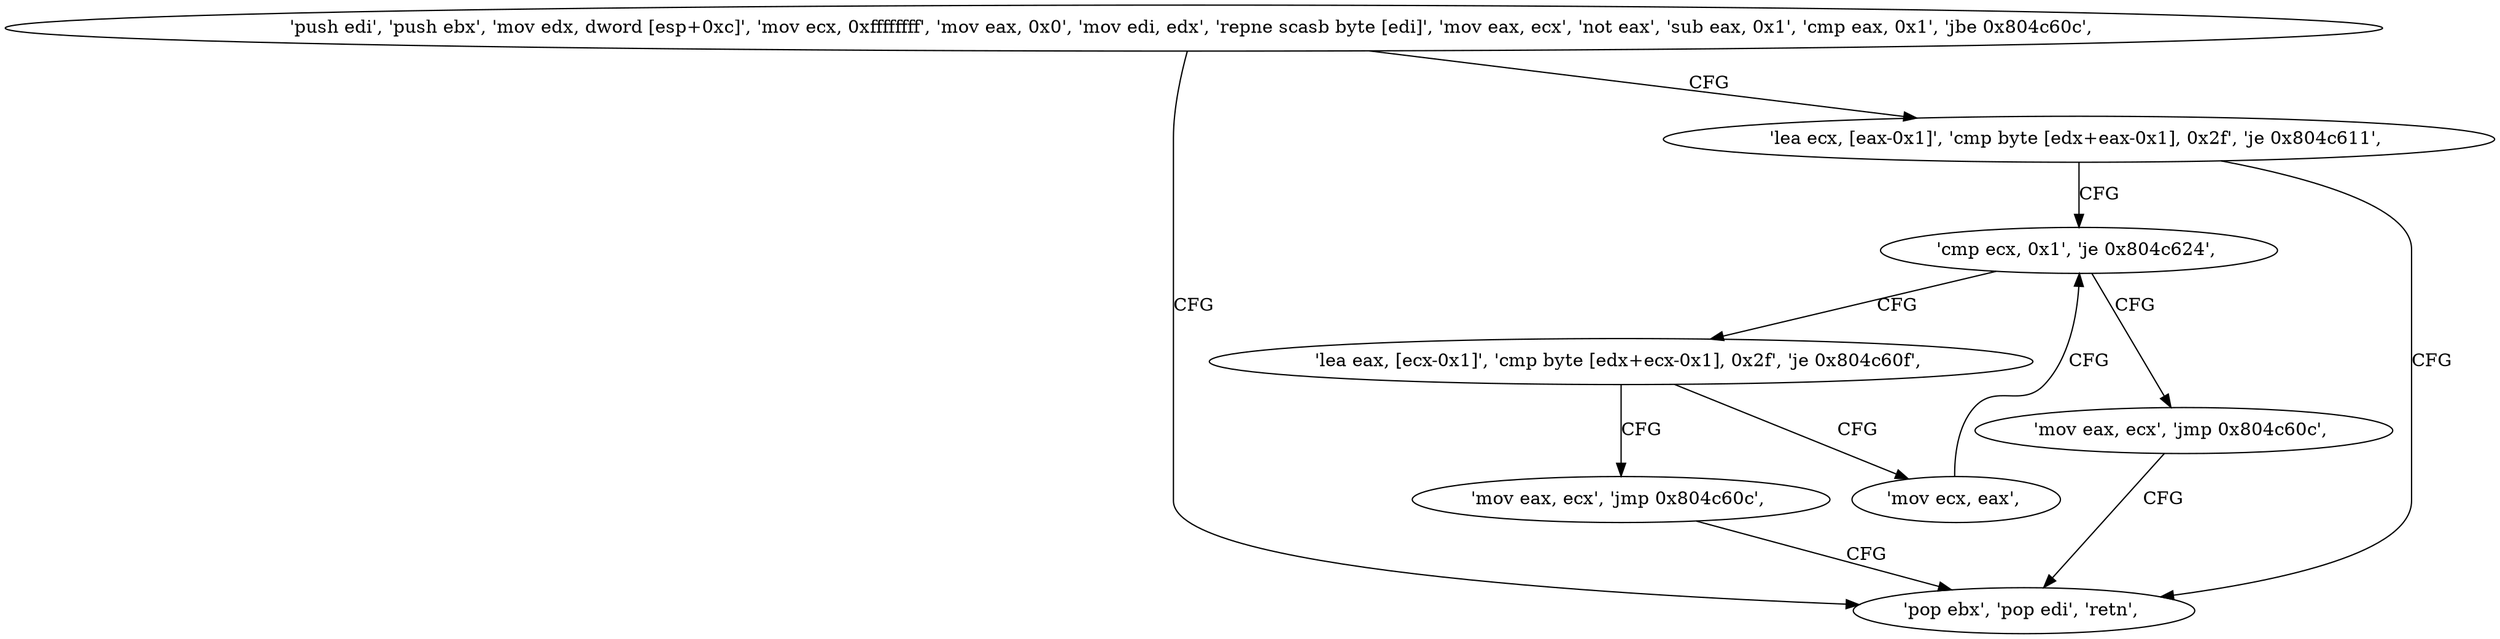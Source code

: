 digraph "func" {
"134530530" [label = "'push edi', 'push ebx', 'mov edx, dword [esp+0xc]', 'mov ecx, 0xffffffff', 'mov eax, 0x0', 'mov edi, edx', 'repne scasb byte [edi]', 'mov eax, ecx', 'not eax', 'sub eax, 0x1', 'cmp eax, 0x1', 'jbe 0x804c60c', " ]
"134530572" [label = "'pop ebx', 'pop edi', 'retn', " ]
"134530562" [label = "'lea ecx, [eax-0x1]', 'cmp byte [edx+eax-0x1], 0x2f', 'je 0x804c611', " ]
"134530577" [label = "'cmp ecx, 0x1', 'je 0x804c624', " ]
"134530596" [label = "'mov eax, ecx', 'jmp 0x804c60c', " ]
"134530582" [label = "'lea eax, [ecx-0x1]', 'cmp byte [edx+ecx-0x1], 0x2f', 'je 0x804c60f', " ]
"134530575" [label = "'mov ecx, eax', " ]
"134530592" [label = "'mov eax, ecx', 'jmp 0x804c60c', " ]
"134530530" -> "134530572" [ label = "CFG" ]
"134530530" -> "134530562" [ label = "CFG" ]
"134530562" -> "134530577" [ label = "CFG" ]
"134530562" -> "134530572" [ label = "CFG" ]
"134530577" -> "134530596" [ label = "CFG" ]
"134530577" -> "134530582" [ label = "CFG" ]
"134530596" -> "134530572" [ label = "CFG" ]
"134530582" -> "134530575" [ label = "CFG" ]
"134530582" -> "134530592" [ label = "CFG" ]
"134530575" -> "134530577" [ label = "CFG" ]
"134530592" -> "134530572" [ label = "CFG" ]
}
